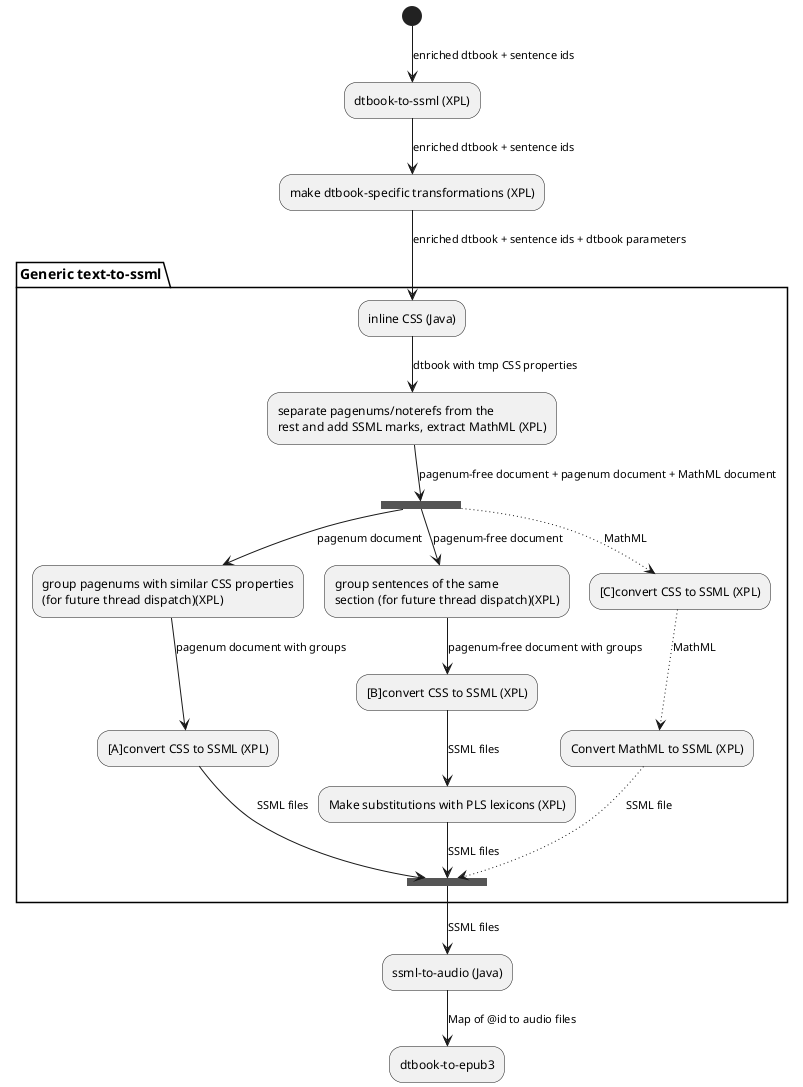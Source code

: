 @startuml

(*) -->[enriched dtbook + sentence ids] "dtbook-to-ssml (XPL)"
-->[enriched dtbook + sentence ids] "make dtbook-specific transformations (XPL)"

partition "Generic text-to-ssml" {

-->[enriched dtbook + sentence ids + dtbook parameters] "inline CSS (Java)"
-->[dtbook with tmp CSS properties] "separate pagenums/noterefs from the\nrest and add SSML marks, extract MathML (XPL)"
-->[pagenum-free document + pagenum document + MathML document] ===B1===

===B1=== -->[pagenum document] "group pagenums with similar CSS properties\n(for future thread dispatch)(XPL)"
-->[pagenum document with groups] "[A]convert CSS to SSML (XPL)"
-->[SSML files] ==B2==

===B1=== -->[pagenum-free document] "group sentences of the same\nsection (for future thread dispatch)(XPL)"
-->[pagenum-free document with groups] "[B]convert CSS to SSML (XPL)"
-->[SSML files] "Make substitutions with PLS lexicons (XPL)"
-->[SSML files] ===B2===

===B1=== ..>[MathML] "[C]convert CSS to SSML (XPL)"
..>[MathML] "Convert MathML to SSML (XPL)"
..>[SSML file] ===B2===
}

==B2==-->[SSML files] "ssml-to-audio (Java)"

-->[Map of @id to audio files] "dtbook-to-epub3"

@enduml